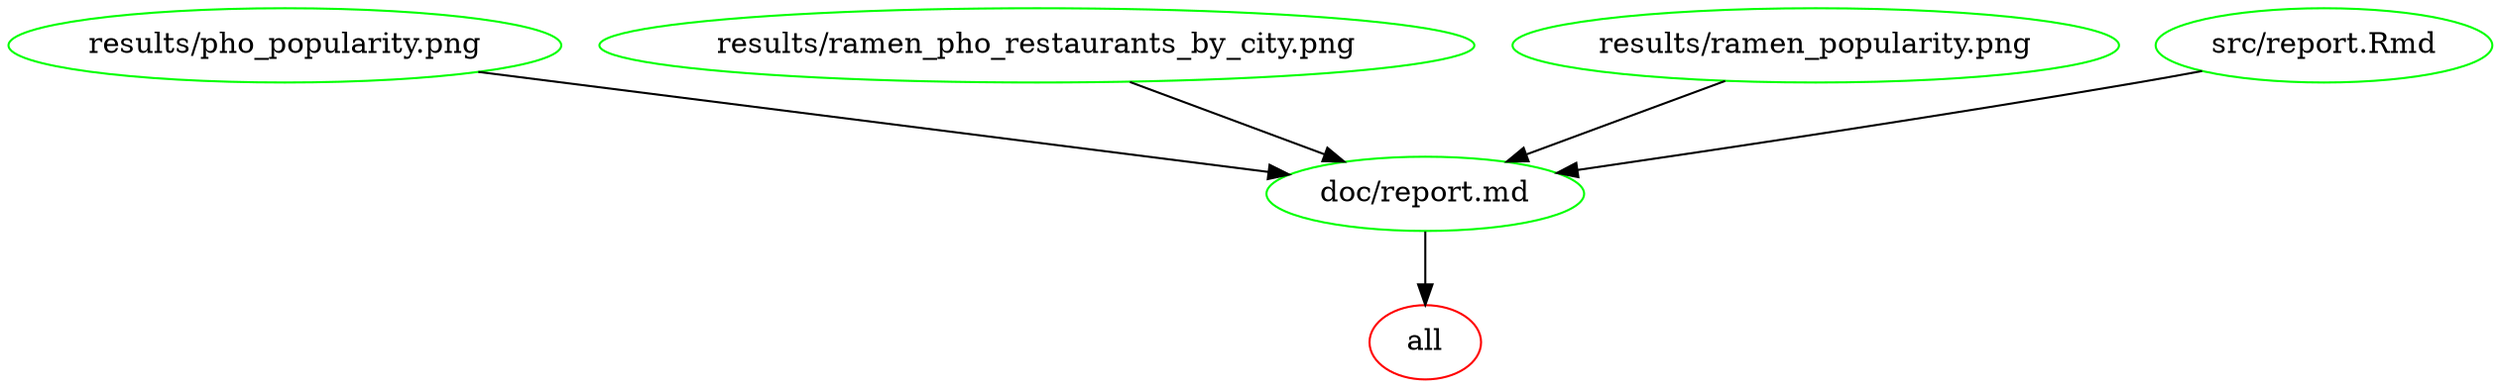 digraph G {
n2[label="all", color="red"];
n3[label="doc/report.md", color="green"];
n7[label="results/pho_popularity.png", color="green"];
n5[label="results/ramen_pho_restaurants_by_city.png", color="green"];
n6[label="results/ramen_popularity.png", color="green"];
n4[label="src/report.Rmd", color="green"];
n3 -> n2 ; 
n7 -> n3 ; 
n5 -> n3 ; 
n6 -> n3 ; 
n4 -> n3 ; 
}
